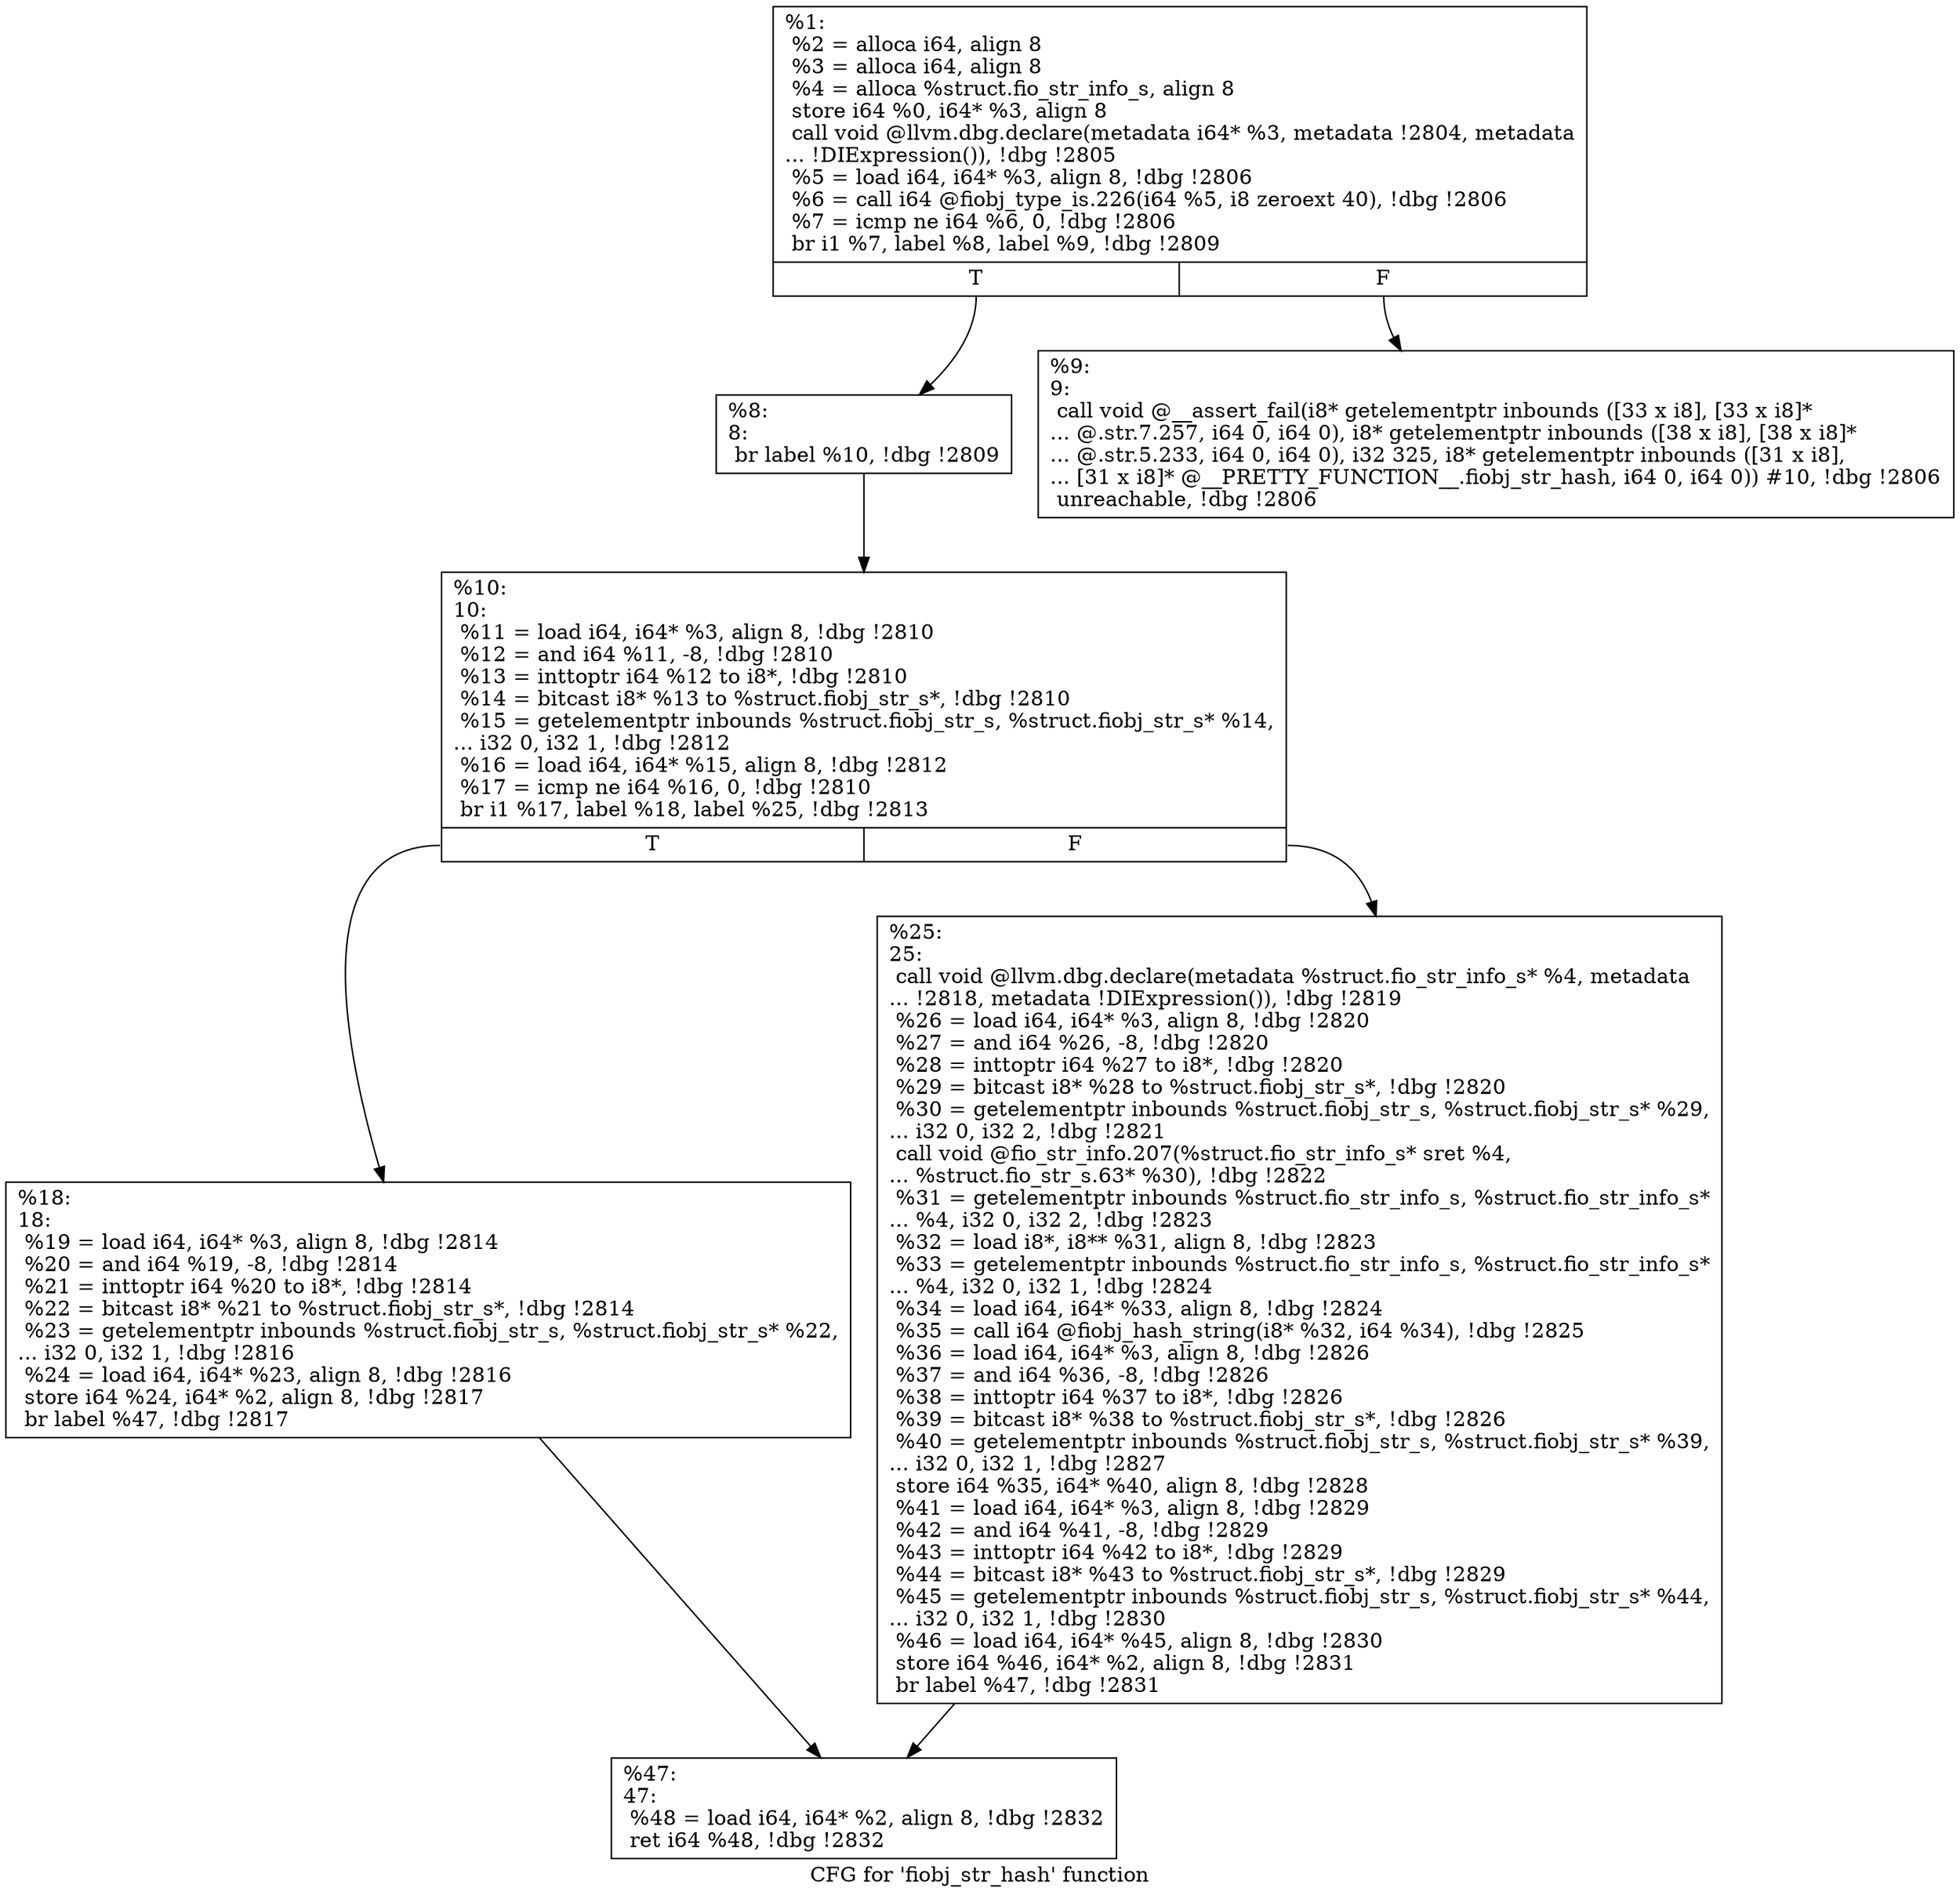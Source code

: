 digraph "CFG for 'fiobj_str_hash' function" {
	label="CFG for 'fiobj_str_hash' function";

	Node0x5568520a8450 [shape=record,label="{%1:\l  %2 = alloca i64, align 8\l  %3 = alloca i64, align 8\l  %4 = alloca %struct.fio_str_info_s, align 8\l  store i64 %0, i64* %3, align 8\l  call void @llvm.dbg.declare(metadata i64* %3, metadata !2804, metadata\l... !DIExpression()), !dbg !2805\l  %5 = load i64, i64* %3, align 8, !dbg !2806\l  %6 = call i64 @fiobj_type_is.226(i64 %5, i8 zeroext 40), !dbg !2806\l  %7 = icmp ne i64 %6, 0, !dbg !2806\l  br i1 %7, label %8, label %9, !dbg !2809\l|{<s0>T|<s1>F}}"];
	Node0x5568520a8450:s0 -> Node0x5568520aa080;
	Node0x5568520a8450:s1 -> Node0x5568520aa0d0;
	Node0x5568520aa080 [shape=record,label="{%8:\l8:                                                \l  br label %10, !dbg !2809\l}"];
	Node0x5568520aa080 -> Node0x5568520aa120;
	Node0x5568520aa0d0 [shape=record,label="{%9:\l9:                                                \l  call void @__assert_fail(i8* getelementptr inbounds ([33 x i8], [33 x i8]*\l... @.str.7.257, i64 0, i64 0), i8* getelementptr inbounds ([38 x i8], [38 x i8]*\l... @.str.5.233, i64 0, i64 0), i32 325, i8* getelementptr inbounds ([31 x i8],\l... [31 x i8]* @__PRETTY_FUNCTION__.fiobj_str_hash, i64 0, i64 0)) #10, !dbg !2806\l  unreachable, !dbg !2806\l}"];
	Node0x5568520aa120 [shape=record,label="{%10:\l10:                                               \l  %11 = load i64, i64* %3, align 8, !dbg !2810\l  %12 = and i64 %11, -8, !dbg !2810\l  %13 = inttoptr i64 %12 to i8*, !dbg !2810\l  %14 = bitcast i8* %13 to %struct.fiobj_str_s*, !dbg !2810\l  %15 = getelementptr inbounds %struct.fiobj_str_s, %struct.fiobj_str_s* %14,\l... i32 0, i32 1, !dbg !2812\l  %16 = load i64, i64* %15, align 8, !dbg !2812\l  %17 = icmp ne i64 %16, 0, !dbg !2810\l  br i1 %17, label %18, label %25, !dbg !2813\l|{<s0>T|<s1>F}}"];
	Node0x5568520aa120:s0 -> Node0x5568520aa170;
	Node0x5568520aa120:s1 -> Node0x5568520aa1c0;
	Node0x5568520aa170 [shape=record,label="{%18:\l18:                                               \l  %19 = load i64, i64* %3, align 8, !dbg !2814\l  %20 = and i64 %19, -8, !dbg !2814\l  %21 = inttoptr i64 %20 to i8*, !dbg !2814\l  %22 = bitcast i8* %21 to %struct.fiobj_str_s*, !dbg !2814\l  %23 = getelementptr inbounds %struct.fiobj_str_s, %struct.fiobj_str_s* %22,\l... i32 0, i32 1, !dbg !2816\l  %24 = load i64, i64* %23, align 8, !dbg !2816\l  store i64 %24, i64* %2, align 8, !dbg !2817\l  br label %47, !dbg !2817\l}"];
	Node0x5568520aa170 -> Node0x5568520aa210;
	Node0x5568520aa1c0 [shape=record,label="{%25:\l25:                                               \l  call void @llvm.dbg.declare(metadata %struct.fio_str_info_s* %4, metadata\l... !2818, metadata !DIExpression()), !dbg !2819\l  %26 = load i64, i64* %3, align 8, !dbg !2820\l  %27 = and i64 %26, -8, !dbg !2820\l  %28 = inttoptr i64 %27 to i8*, !dbg !2820\l  %29 = bitcast i8* %28 to %struct.fiobj_str_s*, !dbg !2820\l  %30 = getelementptr inbounds %struct.fiobj_str_s, %struct.fiobj_str_s* %29,\l... i32 0, i32 2, !dbg !2821\l  call void @fio_str_info.207(%struct.fio_str_info_s* sret %4,\l... %struct.fio_str_s.63* %30), !dbg !2822\l  %31 = getelementptr inbounds %struct.fio_str_info_s, %struct.fio_str_info_s*\l... %4, i32 0, i32 2, !dbg !2823\l  %32 = load i8*, i8** %31, align 8, !dbg !2823\l  %33 = getelementptr inbounds %struct.fio_str_info_s, %struct.fio_str_info_s*\l... %4, i32 0, i32 1, !dbg !2824\l  %34 = load i64, i64* %33, align 8, !dbg !2824\l  %35 = call i64 @fiobj_hash_string(i8* %32, i64 %34), !dbg !2825\l  %36 = load i64, i64* %3, align 8, !dbg !2826\l  %37 = and i64 %36, -8, !dbg !2826\l  %38 = inttoptr i64 %37 to i8*, !dbg !2826\l  %39 = bitcast i8* %38 to %struct.fiobj_str_s*, !dbg !2826\l  %40 = getelementptr inbounds %struct.fiobj_str_s, %struct.fiobj_str_s* %39,\l... i32 0, i32 1, !dbg !2827\l  store i64 %35, i64* %40, align 8, !dbg !2828\l  %41 = load i64, i64* %3, align 8, !dbg !2829\l  %42 = and i64 %41, -8, !dbg !2829\l  %43 = inttoptr i64 %42 to i8*, !dbg !2829\l  %44 = bitcast i8* %43 to %struct.fiobj_str_s*, !dbg !2829\l  %45 = getelementptr inbounds %struct.fiobj_str_s, %struct.fiobj_str_s* %44,\l... i32 0, i32 1, !dbg !2830\l  %46 = load i64, i64* %45, align 8, !dbg !2830\l  store i64 %46, i64* %2, align 8, !dbg !2831\l  br label %47, !dbg !2831\l}"];
	Node0x5568520aa1c0 -> Node0x5568520aa210;
	Node0x5568520aa210 [shape=record,label="{%47:\l47:                                               \l  %48 = load i64, i64* %2, align 8, !dbg !2832\l  ret i64 %48, !dbg !2832\l}"];
}
